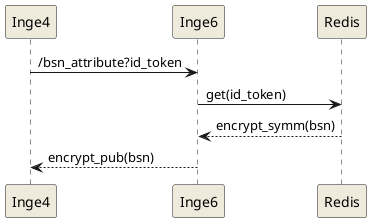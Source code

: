 @startuml
skinparam backgroundColor white
skinparam participantBackgroundColor #EEEBDC
skinparam noteBackgroundColor #EEE

Inge4->Inge6:/bsn_attribute?id_token
Inge6->Redis:get(id_token)
Redis-->Inge6:encrypt_symm(bsn)
Inge6-->Inge4:encrypt_pub(bsn)
@enduml